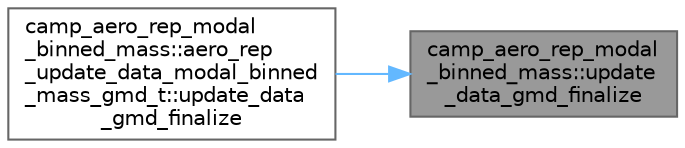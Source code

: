 digraph "camp_aero_rep_modal_binned_mass::update_data_gmd_finalize"
{
 // LATEX_PDF_SIZE
  bgcolor="transparent";
  edge [fontname=Helvetica,fontsize=10,labelfontname=Helvetica,labelfontsize=10];
  node [fontname=Helvetica,fontsize=10,shape=box,height=0.2,width=0.4];
  rankdir="RL";
  Node1 [label="camp_aero_rep_modal\l_binned_mass::update\l_data_gmd_finalize",height=0.2,width=0.4,color="gray40", fillcolor="grey60", style="filled", fontcolor="black",tooltip="Finalize a GMD update data object."];
  Node1 -> Node2 [dir="back",color="steelblue1",style="solid"];
  Node2 [label="camp_aero_rep_modal\l_binned_mass::aero_rep\l_update_data_modal_binned\l_mass_gmd_t::update_data\l_gmd_finalize",height=0.2,width=0.4,color="grey40", fillcolor="white", style="filled",URL="$structcamp__aero__rep__modal__binned__mass_1_1aero__rep__update__data__modal__binned__mass__gmd__t.html#a9cef9d610a9bce4515c5258a997febf1",tooltip="Finalize the GMD update data."];
}
